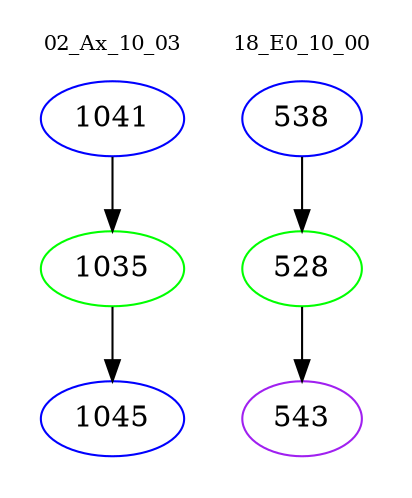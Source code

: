 digraph{
subgraph cluster_0 {
color = white
label = "02_Ax_10_03";
fontsize=10;
T0_1041 [label="1041", color="blue"]
T0_1041 -> T0_1035 [color="black"]
T0_1035 [label="1035", color="green"]
T0_1035 -> T0_1045 [color="black"]
T0_1045 [label="1045", color="blue"]
}
subgraph cluster_1 {
color = white
label = "18_E0_10_00";
fontsize=10;
T1_538 [label="538", color="blue"]
T1_538 -> T1_528 [color="black"]
T1_528 [label="528", color="green"]
T1_528 -> T1_543 [color="black"]
T1_543 [label="543", color="purple"]
}
}
